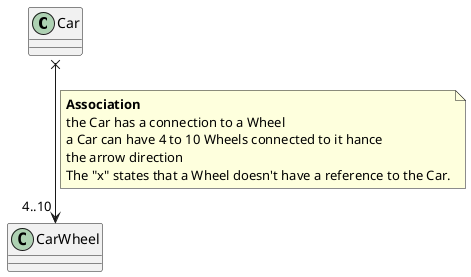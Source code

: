@startuml
Car x-->"4..10" CarWheel
note on link 
<b>Association<b> 
the Car has a connection to a Wheel
a Car can have 4 to 10 Wheels connected to it hance
the arrow direction
The "x" states that a Wheel doesn't have a reference to the Car.
end note
@enduml